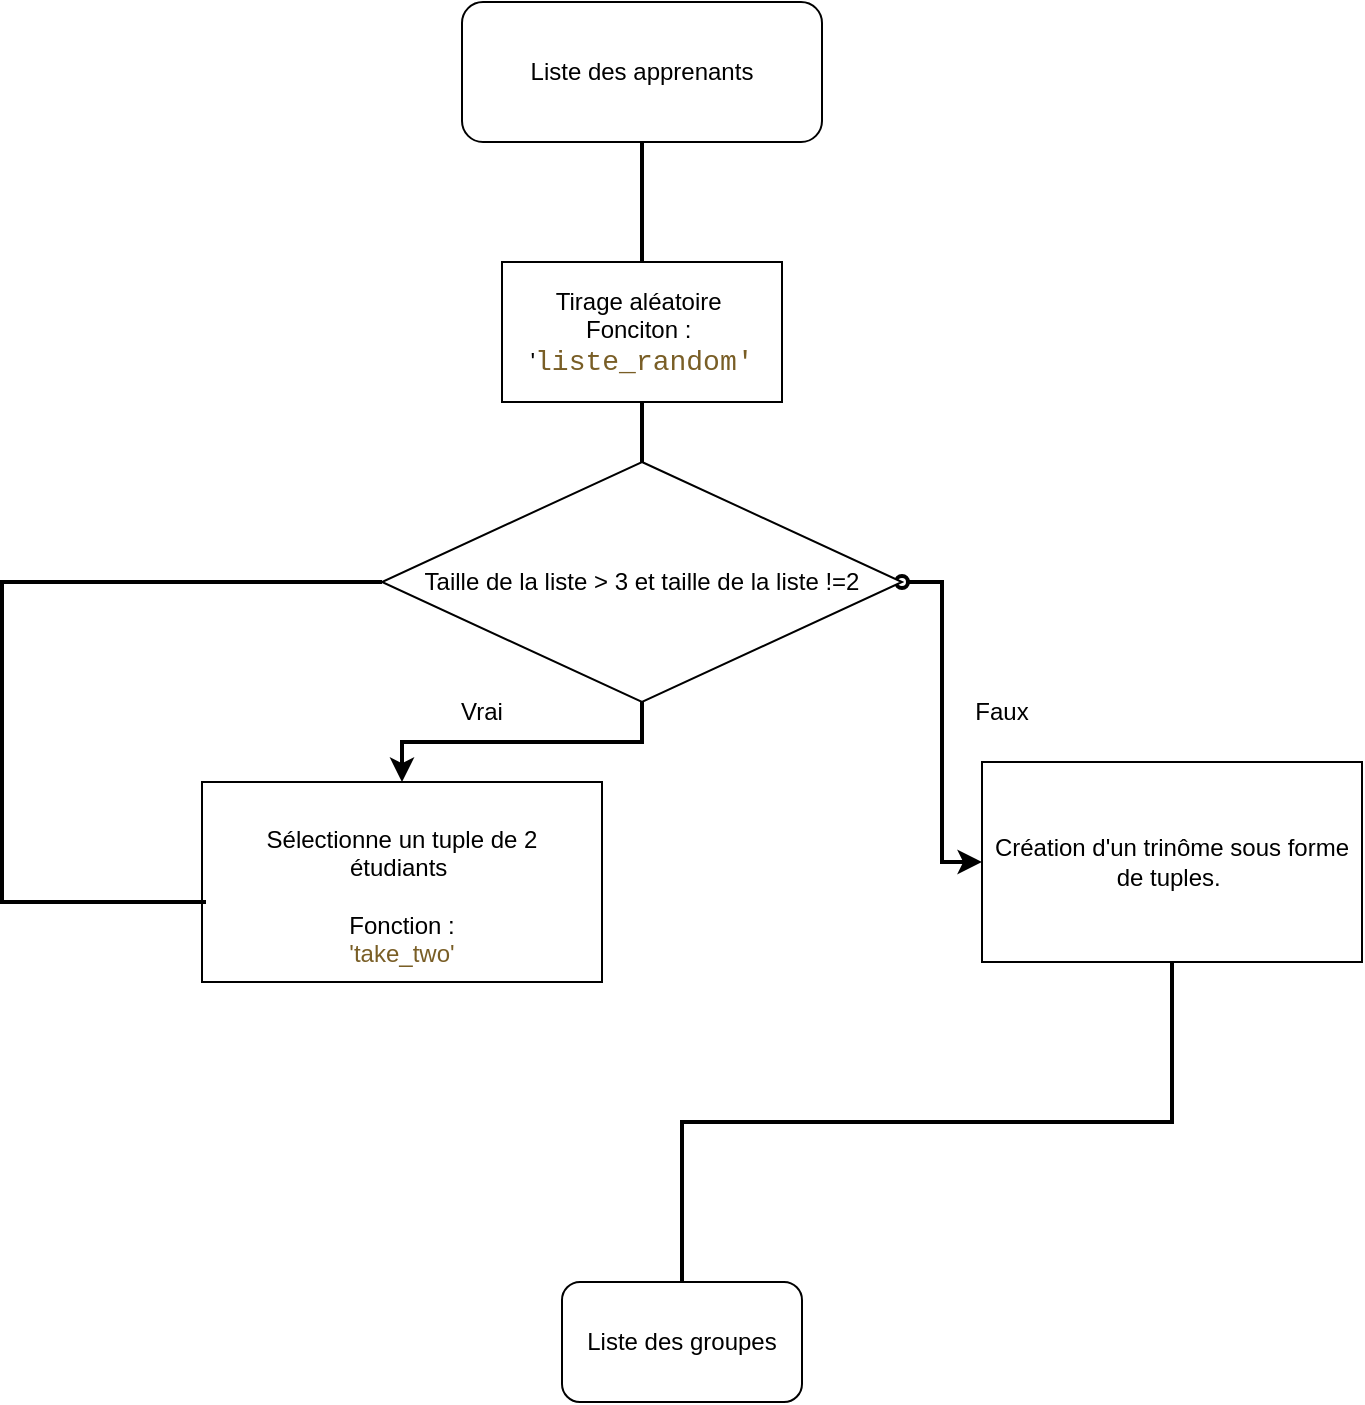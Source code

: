 <mxfile version="20.5.1" type="gitlab" pages="2">
  <diagram id="F1PTtDTeu5oI4pnliEuM" name="Page-1">
    <mxGraphModel dx="821" dy="482" grid="1" gridSize="10" guides="1" tooltips="1" connect="1" arrows="1" fold="1" page="1" pageScale="1" pageWidth="827" pageHeight="1169" math="0" shadow="0">
      <root>
        <mxCell id="0" />
        <mxCell id="1" parent="0" />
        <mxCell id="dYFeW4d4RfGJshi57-5K-1" value="Liste des apprenants" style="rounded=1;whiteSpace=wrap;html=1;" parent="1" vertex="1">
          <mxGeometry x="310" y="40" width="180" height="70" as="geometry" />
        </mxCell>
        <mxCell id="dYFeW4d4RfGJshi57-5K-5" value="" style="endArrow=none;html=1;rounded=0;exitX=0.5;exitY=0;exitDx=0;exitDy=0;strokeWidth=2;" parent="1" edge="1">
          <mxGeometry width="50" height="50" relative="1" as="geometry">
            <mxPoint x="400" y="170" as="sourcePoint" />
            <mxPoint x="400" y="110" as="targetPoint" />
          </mxGeometry>
        </mxCell>
        <mxCell id="dYFeW4d4RfGJshi57-5K-6" value="Tirage aléatoire&amp;nbsp;&lt;br&gt;Fonciton :&amp;nbsp; &#39;&lt;span style=&quot;color: rgb(121, 94, 38); background-color: rgb(255, 255, 255); font-family: Consolas, &amp;quot;Courier New&amp;quot;, monospace; font-size: 14px;&quot;&gt;liste_random&#39;&lt;/span&gt;" style="rounded=0;whiteSpace=wrap;html=1;" parent="1" vertex="1">
          <mxGeometry x="330" y="170" width="140" height="70" as="geometry" />
        </mxCell>
        <mxCell id="GP9O9wc9nGN24lNcgYYB-3" style="edgeStyle=orthogonalEdgeStyle;rounded=0;orthogonalLoop=1;jettySize=auto;html=1;entryX=0.5;entryY=0;entryDx=0;entryDy=0;startArrow=none;startFill=0;strokeWidth=2;" parent="1" source="dYFeW4d4RfGJshi57-5K-7" target="dYFeW4d4RfGJshi57-5K-9" edge="1">
          <mxGeometry relative="1" as="geometry" />
        </mxCell>
        <mxCell id="LR3_TFOUzm84mG8utGxO-2" style="edgeStyle=orthogonalEdgeStyle;rounded=0;orthogonalLoop=1;jettySize=auto;html=1;exitX=1;exitY=0.5;exitDx=0;exitDy=0;entryX=0;entryY=0.5;entryDx=0;entryDy=0;fontColor=#795E26;startArrow=oval;startFill=0;strokeWidth=2;" parent="1" source="dYFeW4d4RfGJshi57-5K-7" target="LR3_TFOUzm84mG8utGxO-1" edge="1">
          <mxGeometry relative="1" as="geometry">
            <Array as="points">
              <mxPoint x="550" y="330" />
              <mxPoint x="550" y="470" />
            </Array>
          </mxGeometry>
        </mxCell>
        <mxCell id="dYFeW4d4RfGJshi57-5K-7" value="Taille de la liste &amp;gt; 3 et taille de la liste !=2" style="rhombus;whiteSpace=wrap;html=1;" parent="1" vertex="1">
          <mxGeometry x="270" y="270" width="260" height="120" as="geometry" />
        </mxCell>
        <mxCell id="dYFeW4d4RfGJshi57-5K-9" value="&lt;br&gt;Sélectionne un tuple de 2&lt;br&gt;étudiants&amp;nbsp;&lt;br&gt;&lt;br&gt;Fonction :&lt;br&gt;&lt;font color=&quot;#795e26&quot;&gt;&#39;take_two&#39;&lt;/font&gt;" style="rounded=0;whiteSpace=wrap;html=1;" parent="1" vertex="1">
          <mxGeometry x="180" y="430" width="200" height="100" as="geometry" />
        </mxCell>
        <mxCell id="dYFeW4d4RfGJshi57-5K-10" value="Liste des groupes" style="rounded=1;whiteSpace=wrap;html=1;" parent="1" vertex="1">
          <mxGeometry x="360" y="680" width="120" height="60" as="geometry" />
        </mxCell>
        <mxCell id="dYFeW4d4RfGJshi57-5K-11" value="" style="endArrow=none;html=1;rounded=0;entryX=0.5;entryY=1;entryDx=0;entryDy=0;exitX=0.5;exitY=0;exitDx=0;exitDy=0;strokeWidth=2;" parent="1" source="dYFeW4d4RfGJshi57-5K-7" target="dYFeW4d4RfGJshi57-5K-6" edge="1">
          <mxGeometry width="50" height="50" relative="1" as="geometry">
            <mxPoint x="390" y="260" as="sourcePoint" />
            <mxPoint x="440" y="210" as="targetPoint" />
          </mxGeometry>
        </mxCell>
        <mxCell id="dYFeW4d4RfGJshi57-5K-16" value="Vrai" style="text;html=1;strokeColor=none;fillColor=none;align=center;verticalAlign=middle;whiteSpace=wrap;rounded=0;" parent="1" vertex="1">
          <mxGeometry x="290" y="380" width="60" height="30" as="geometry" />
        </mxCell>
        <mxCell id="LR3_TFOUzm84mG8utGxO-4" style="edgeStyle=orthogonalEdgeStyle;rounded=0;orthogonalLoop=1;jettySize=auto;html=1;exitX=0.5;exitY=1;exitDx=0;exitDy=0;strokeWidth=2;fontColor=#000000;startArrow=none;startFill=0;endArrow=none;endFill=0;" parent="1" source="LR3_TFOUzm84mG8utGxO-1" target="dYFeW4d4RfGJshi57-5K-10" edge="1">
          <mxGeometry relative="1" as="geometry" />
        </mxCell>
        <mxCell id="LR3_TFOUzm84mG8utGxO-1" value="&lt;font color=&quot;#000000&quot;&gt;Création d&#39;un trinôme sous forme de tuples.&amp;nbsp;&lt;/font&gt;" style="rounded=0;whiteSpace=wrap;html=1;fontColor=#795E26;" parent="1" vertex="1">
          <mxGeometry x="570" y="420" width="190" height="100" as="geometry" />
        </mxCell>
        <mxCell id="LR3_TFOUzm84mG8utGxO-6" value="Faux" style="text;html=1;strokeColor=none;fillColor=none;align=center;verticalAlign=middle;whiteSpace=wrap;rounded=0;fontColor=#000000;" parent="1" vertex="1">
          <mxGeometry x="550" y="380" width="60" height="30" as="geometry" />
        </mxCell>
        <mxCell id="zxGszqARHL6KIcULdUcn-1" value="" style="endArrow=none;html=1;rounded=0;entryX=0.01;entryY=0.6;entryDx=0;entryDy=0;entryPerimeter=0;exitX=0;exitY=0.5;exitDx=0;exitDy=0;strokeWidth=2;" parent="1" source="dYFeW4d4RfGJshi57-5K-7" target="dYFeW4d4RfGJshi57-5K-9" edge="1">
          <mxGeometry width="50" height="50" relative="1" as="geometry">
            <mxPoint x="80" y="320" as="sourcePoint" />
            <mxPoint x="180" y="483" as="targetPoint" />
            <Array as="points">
              <mxPoint x="80" y="330" />
              <mxPoint x="80" y="490" />
            </Array>
          </mxGeometry>
        </mxCell>
      </root>
    </mxGraphModel>
  </diagram>
  <diagram id="pyh-QraDvMdG_IOmx4Rb" name="Page-2">
    <mxGraphModel dx="868" dy="482" grid="1" gridSize="10" guides="1" tooltips="1" connect="1" arrows="1" fold="1" page="1" pageScale="1" pageWidth="827" pageHeight="1169" math="0" shadow="0">
      <root>
        <mxCell id="0" />
        <mxCell id="1" parent="0" />
      </root>
    </mxGraphModel>
  </diagram>
</mxfile>
